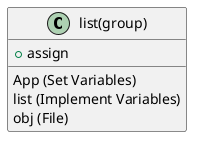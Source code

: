 @startuml
'https://plantuml.com/sequence-diagram

class list(group)
{
    + assign
    App (Set Variables)
    list (Implement Variables)
    obj (File)
}

@enduml